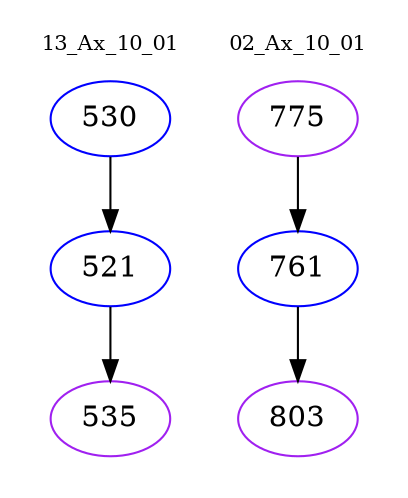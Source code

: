 digraph{
subgraph cluster_0 {
color = white
label = "13_Ax_10_01";
fontsize=10;
T0_530 [label="530", color="blue"]
T0_530 -> T0_521 [color="black"]
T0_521 [label="521", color="blue"]
T0_521 -> T0_535 [color="black"]
T0_535 [label="535", color="purple"]
}
subgraph cluster_1 {
color = white
label = "02_Ax_10_01";
fontsize=10;
T1_775 [label="775", color="purple"]
T1_775 -> T1_761 [color="black"]
T1_761 [label="761", color="blue"]
T1_761 -> T1_803 [color="black"]
T1_803 [label="803", color="purple"]
}
}

